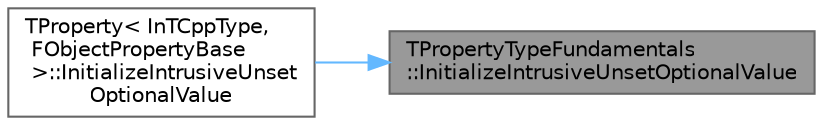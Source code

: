 digraph "TPropertyTypeFundamentals::InitializeIntrusiveUnsetOptionalValue"
{
 // INTERACTIVE_SVG=YES
 // LATEX_PDF_SIZE
  bgcolor="transparent";
  edge [fontname=Helvetica,fontsize=10,labelfontname=Helvetica,labelfontsize=10];
  node [fontname=Helvetica,fontsize=10,shape=box,height=0.2,width=0.4];
  rankdir="RL";
  Node1 [id="Node000001",label="TPropertyTypeFundamentals\l::InitializeIntrusiveUnsetOptionalValue",height=0.2,width=0.4,color="gray40", fillcolor="grey60", style="filled", fontcolor="black",tooltip=" "];
  Node1 -> Node2 [id="edge1_Node000001_Node000002",dir="back",color="steelblue1",style="solid",tooltip=" "];
  Node2 [id="Node000002",label="TProperty\< InTCppType,\l FObjectPropertyBase\l \>::InitializeIntrusiveUnset\lOptionalValue",height=0.2,width=0.4,color="grey40", fillcolor="white", style="filled",URL="$d1/dc3/classTProperty.html#aa493be685fcb7179a349d2b78d4a296e",tooltip=" "];
}
